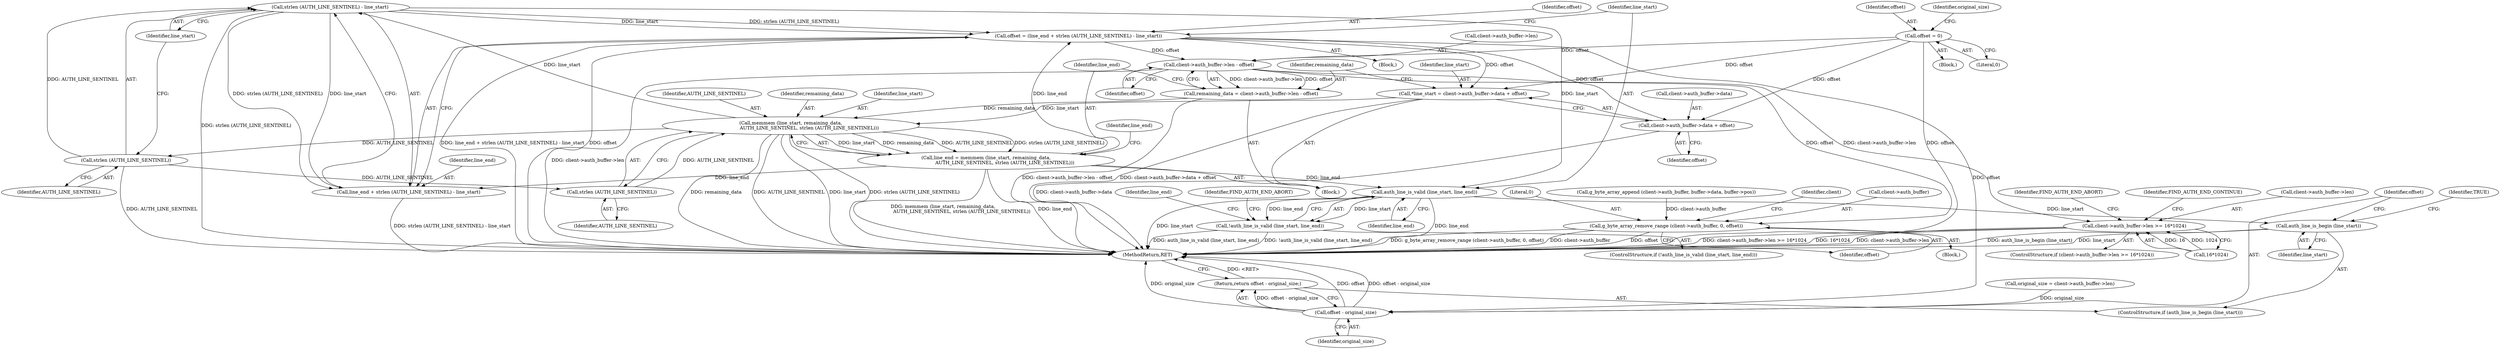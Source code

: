 digraph "0_flatpak_52346bf187b5a7f1c0fe9075b328b7ad6abe78f6@API" {
"1000170" [label="(Call,strlen (AUTH_LINE_SENTINEL) - line_start)"];
"1000171" [label="(Call,strlen (AUTH_LINE_SENTINEL))"];
"1000157" [label="(Call,memmem (line_start, remaining_data,\n                         AUTH_LINE_SENTINEL, strlen (AUTH_LINE_SENTINEL)))"];
"1000135" [label="(Call,*line_start = client->auth_buffer->data + offset)"];
"1000166" [label="(Call,offset = (line_end + strlen (AUTH_LINE_SENTINEL) - line_start))"];
"1000155" [label="(Call,line_end = memmem (line_start, remaining_data,\n                         AUTH_LINE_SENTINEL, strlen (AUTH_LINE_SENTINEL)))"];
"1000170" [label="(Call,strlen (AUTH_LINE_SENTINEL) - line_start)"];
"1000110" [label="(Call,offset = 0)"];
"1000145" [label="(Call,remaining_data = client->auth_buffer->len - offset)"];
"1000147" [label="(Call,client->auth_buffer->len - offset)"];
"1000161" [label="(Call,strlen (AUTH_LINE_SENTINEL))"];
"1000168" [label="(Call,line_end + strlen (AUTH_LINE_SENTINEL) - line_start)"];
"1000176" [label="(Call,auth_line_is_valid (line_start, line_end))"];
"1000175" [label="(Call,!auth_line_is_valid (line_start, line_end))"];
"1000186" [label="(Call,auth_line_is_begin (line_start))"];
"1000137" [label="(Call,client->auth_buffer->data + offset)"];
"1000194" [label="(Call,g_byte_array_remove_range (client->auth_buffer, 0, offset))"];
"1000201" [label="(Call,client->auth_buffer->len >= 16*1024)"];
"1000189" [label="(Call,offset - original_size)"];
"1000188" [label="(Return,return offset - original_size;)"];
"1000173" [label="(Identifier,line_start)"];
"1000133" [label="(Block,)"];
"1000190" [label="(Identifier,offset)"];
"1000161" [label="(Call,strlen (AUTH_LINE_SENTINEL))"];
"1000143" [label="(Identifier,offset)"];
"1000177" [label="(Identifier,line_start)"];
"1000194" [label="(Call,g_byte_array_remove_range (client->auth_buffer, 0, offset))"];
"1000204" [label="(Identifier,client)"];
"1000156" [label="(Identifier,line_end)"];
"1000114" [label="(Call,original_size = client->auth_buffer->len)"];
"1000137" [label="(Call,client->auth_buffer->data + offset)"];
"1000168" [label="(Call,line_end + strlen (AUTH_LINE_SENTINEL) - line_start)"];
"1000200" [label="(ControlStructure,if (client->auth_buffer->len >= 16*1024))"];
"1000186" [label="(Call,auth_line_is_begin (line_start))"];
"1000195" [label="(Call,client->auth_buffer)"];
"1000155" [label="(Call,line_end = memmem (line_start, remaining_data,\n                         AUTH_LINE_SENTINEL, strlen (AUTH_LINE_SENTINEL)))"];
"1000166" [label="(Call,offset = (line_end + strlen (AUTH_LINE_SENTINEL) - line_start))"];
"1000115" [label="(Identifier,original_size)"];
"1000164" [label="(Identifier,line_end)"];
"1000174" [label="(ControlStructure,if (!auth_line_is_valid (line_start, line_end)))"];
"1000159" [label="(Identifier,remaining_data)"];
"1000198" [label="(Literal,0)"];
"1000191" [label="(Identifier,original_size)"];
"1000110" [label="(Call,offset = 0)"];
"1000162" [label="(Identifier,AUTH_LINE_SENTINEL)"];
"1000187" [label="(Identifier,line_start)"];
"1000145" [label="(Call,remaining_data = client->auth_buffer->len - offset)"];
"1000171" [label="(Call,strlen (AUTH_LINE_SENTINEL))"];
"1000211" [label="(Identifier,FIND_AUTH_END_ABORT)"];
"1000214" [label="(MethodReturn,RET)"];
"1000157" [label="(Call,memmem (line_start, remaining_data,\n                         AUTH_LINE_SENTINEL, strlen (AUTH_LINE_SENTINEL)))"];
"1000108" [label="(Block,)"];
"1000183" [label="(Identifier,line_end)"];
"1000178" [label="(Identifier,line_end)"];
"1000138" [label="(Call,client->auth_buffer->data)"];
"1000207" [label="(Call,16*1024)"];
"1000201" [label="(Call,client->auth_buffer->len >= 16*1024)"];
"1000189" [label="(Call,offset - original_size)"];
"1000176" [label="(Call,auth_line_is_valid (line_start, line_end))"];
"1000213" [label="(Identifier,FIND_AUTH_END_CONTINUE)"];
"1000170" [label="(Call,strlen (AUTH_LINE_SENTINEL) - line_start)"];
"1000135" [label="(Call,*line_start = client->auth_buffer->data + offset)"];
"1000146" [label="(Identifier,remaining_data)"];
"1000121" [label="(Call,g_byte_array_append (client->auth_buffer, buffer->data, buffer->pos))"];
"1000112" [label="(Literal,0)"];
"1000111" [label="(Identifier,offset)"];
"1000158" [label="(Identifier,line_start)"];
"1000175" [label="(Call,!auth_line_is_valid (line_start, line_end))"];
"1000148" [label="(Call,client->auth_buffer->len)"];
"1000180" [label="(Identifier,FIND_AUTH_END_ABORT)"];
"1000153" [label="(Identifier,offset)"];
"1000132" [label="(Identifier,TRUE)"];
"1000188" [label="(Return,return offset - original_size;)"];
"1000172" [label="(Identifier,AUTH_LINE_SENTINEL)"];
"1000160" [label="(Identifier,AUTH_LINE_SENTINEL)"];
"1000147" [label="(Call,client->auth_buffer->len - offset)"];
"1000193" [label="(Block,)"];
"1000202" [label="(Call,client->auth_buffer->len)"];
"1000167" [label="(Identifier,offset)"];
"1000185" [label="(ControlStructure,if (auth_line_is_begin (line_start)))"];
"1000199" [label="(Identifier,offset)"];
"1000169" [label="(Identifier,line_end)"];
"1000165" [label="(Block,)"];
"1000136" [label="(Identifier,line_start)"];
"1000170" -> "1000168"  [label="AST: "];
"1000170" -> "1000173"  [label="CFG: "];
"1000171" -> "1000170"  [label="AST: "];
"1000173" -> "1000170"  [label="AST: "];
"1000168" -> "1000170"  [label="CFG: "];
"1000170" -> "1000214"  [label="DDG: strlen (AUTH_LINE_SENTINEL)"];
"1000170" -> "1000166"  [label="DDG: strlen (AUTH_LINE_SENTINEL)"];
"1000170" -> "1000166"  [label="DDG: line_start"];
"1000170" -> "1000168"  [label="DDG: strlen (AUTH_LINE_SENTINEL)"];
"1000170" -> "1000168"  [label="DDG: line_start"];
"1000171" -> "1000170"  [label="DDG: AUTH_LINE_SENTINEL"];
"1000157" -> "1000170"  [label="DDG: line_start"];
"1000170" -> "1000176"  [label="DDG: line_start"];
"1000171" -> "1000172"  [label="CFG: "];
"1000172" -> "1000171"  [label="AST: "];
"1000173" -> "1000171"  [label="CFG: "];
"1000171" -> "1000214"  [label="DDG: AUTH_LINE_SENTINEL"];
"1000171" -> "1000161"  [label="DDG: AUTH_LINE_SENTINEL"];
"1000157" -> "1000171"  [label="DDG: AUTH_LINE_SENTINEL"];
"1000157" -> "1000155"  [label="AST: "];
"1000157" -> "1000161"  [label="CFG: "];
"1000158" -> "1000157"  [label="AST: "];
"1000159" -> "1000157"  [label="AST: "];
"1000160" -> "1000157"  [label="AST: "];
"1000161" -> "1000157"  [label="AST: "];
"1000155" -> "1000157"  [label="CFG: "];
"1000157" -> "1000214"  [label="DDG: remaining_data"];
"1000157" -> "1000214"  [label="DDG: AUTH_LINE_SENTINEL"];
"1000157" -> "1000214"  [label="DDG: line_start"];
"1000157" -> "1000214"  [label="DDG: strlen (AUTH_LINE_SENTINEL)"];
"1000157" -> "1000155"  [label="DDG: line_start"];
"1000157" -> "1000155"  [label="DDG: remaining_data"];
"1000157" -> "1000155"  [label="DDG: AUTH_LINE_SENTINEL"];
"1000157" -> "1000155"  [label="DDG: strlen (AUTH_LINE_SENTINEL)"];
"1000135" -> "1000157"  [label="DDG: line_start"];
"1000145" -> "1000157"  [label="DDG: remaining_data"];
"1000161" -> "1000157"  [label="DDG: AUTH_LINE_SENTINEL"];
"1000135" -> "1000133"  [label="AST: "];
"1000135" -> "1000137"  [label="CFG: "];
"1000136" -> "1000135"  [label="AST: "];
"1000137" -> "1000135"  [label="AST: "];
"1000146" -> "1000135"  [label="CFG: "];
"1000135" -> "1000214"  [label="DDG: client->auth_buffer->data + offset"];
"1000166" -> "1000135"  [label="DDG: offset"];
"1000110" -> "1000135"  [label="DDG: offset"];
"1000166" -> "1000165"  [label="AST: "];
"1000166" -> "1000168"  [label="CFG: "];
"1000167" -> "1000166"  [label="AST: "];
"1000168" -> "1000166"  [label="AST: "];
"1000177" -> "1000166"  [label="CFG: "];
"1000166" -> "1000214"  [label="DDG: line_end + strlen (AUTH_LINE_SENTINEL) - line_start"];
"1000166" -> "1000214"  [label="DDG: offset"];
"1000166" -> "1000137"  [label="DDG: offset"];
"1000166" -> "1000147"  [label="DDG: offset"];
"1000155" -> "1000166"  [label="DDG: line_end"];
"1000166" -> "1000189"  [label="DDG: offset"];
"1000155" -> "1000133"  [label="AST: "];
"1000156" -> "1000155"  [label="AST: "];
"1000164" -> "1000155"  [label="CFG: "];
"1000155" -> "1000214"  [label="DDG: memmem (line_start, remaining_data,\n                         AUTH_LINE_SENTINEL, strlen (AUTH_LINE_SENTINEL))"];
"1000155" -> "1000214"  [label="DDG: line_end"];
"1000155" -> "1000168"  [label="DDG: line_end"];
"1000155" -> "1000176"  [label="DDG: line_end"];
"1000110" -> "1000108"  [label="AST: "];
"1000110" -> "1000112"  [label="CFG: "];
"1000111" -> "1000110"  [label="AST: "];
"1000112" -> "1000110"  [label="AST: "];
"1000115" -> "1000110"  [label="CFG: "];
"1000110" -> "1000214"  [label="DDG: offset"];
"1000110" -> "1000137"  [label="DDG: offset"];
"1000110" -> "1000147"  [label="DDG: offset"];
"1000145" -> "1000133"  [label="AST: "];
"1000145" -> "1000147"  [label="CFG: "];
"1000146" -> "1000145"  [label="AST: "];
"1000147" -> "1000145"  [label="AST: "];
"1000156" -> "1000145"  [label="CFG: "];
"1000145" -> "1000214"  [label="DDG: client->auth_buffer->len - offset"];
"1000147" -> "1000145"  [label="DDG: client->auth_buffer->len"];
"1000147" -> "1000145"  [label="DDG: offset"];
"1000147" -> "1000153"  [label="CFG: "];
"1000148" -> "1000147"  [label="AST: "];
"1000153" -> "1000147"  [label="AST: "];
"1000147" -> "1000214"  [label="DDG: client->auth_buffer->len"];
"1000147" -> "1000194"  [label="DDG: offset"];
"1000147" -> "1000201"  [label="DDG: client->auth_buffer->len"];
"1000161" -> "1000162"  [label="CFG: "];
"1000162" -> "1000161"  [label="AST: "];
"1000169" -> "1000168"  [label="AST: "];
"1000168" -> "1000214"  [label="DDG: strlen (AUTH_LINE_SENTINEL) - line_start"];
"1000176" -> "1000175"  [label="AST: "];
"1000176" -> "1000178"  [label="CFG: "];
"1000177" -> "1000176"  [label="AST: "];
"1000178" -> "1000176"  [label="AST: "];
"1000175" -> "1000176"  [label="CFG: "];
"1000176" -> "1000214"  [label="DDG: line_end"];
"1000176" -> "1000214"  [label="DDG: line_start"];
"1000176" -> "1000175"  [label="DDG: line_start"];
"1000176" -> "1000175"  [label="DDG: line_end"];
"1000176" -> "1000186"  [label="DDG: line_start"];
"1000175" -> "1000174"  [label="AST: "];
"1000180" -> "1000175"  [label="CFG: "];
"1000183" -> "1000175"  [label="CFG: "];
"1000175" -> "1000214"  [label="DDG: auth_line_is_valid (line_start, line_end)"];
"1000175" -> "1000214"  [label="DDG: !auth_line_is_valid (line_start, line_end)"];
"1000186" -> "1000185"  [label="AST: "];
"1000186" -> "1000187"  [label="CFG: "];
"1000187" -> "1000186"  [label="AST: "];
"1000132" -> "1000186"  [label="CFG: "];
"1000190" -> "1000186"  [label="CFG: "];
"1000186" -> "1000214"  [label="DDG: auth_line_is_begin (line_start)"];
"1000186" -> "1000214"  [label="DDG: line_start"];
"1000137" -> "1000143"  [label="CFG: "];
"1000138" -> "1000137"  [label="AST: "];
"1000143" -> "1000137"  [label="AST: "];
"1000137" -> "1000214"  [label="DDG: client->auth_buffer->data"];
"1000194" -> "1000193"  [label="AST: "];
"1000194" -> "1000199"  [label="CFG: "];
"1000195" -> "1000194"  [label="AST: "];
"1000198" -> "1000194"  [label="AST: "];
"1000199" -> "1000194"  [label="AST: "];
"1000204" -> "1000194"  [label="CFG: "];
"1000194" -> "1000214"  [label="DDG: offset"];
"1000194" -> "1000214"  [label="DDG: g_byte_array_remove_range (client->auth_buffer, 0, offset)"];
"1000194" -> "1000214"  [label="DDG: client->auth_buffer"];
"1000121" -> "1000194"  [label="DDG: client->auth_buffer"];
"1000201" -> "1000200"  [label="AST: "];
"1000201" -> "1000207"  [label="CFG: "];
"1000202" -> "1000201"  [label="AST: "];
"1000207" -> "1000201"  [label="AST: "];
"1000211" -> "1000201"  [label="CFG: "];
"1000213" -> "1000201"  [label="CFG: "];
"1000201" -> "1000214"  [label="DDG: 16*1024"];
"1000201" -> "1000214"  [label="DDG: client->auth_buffer->len"];
"1000201" -> "1000214"  [label="DDG: client->auth_buffer->len >= 16*1024"];
"1000207" -> "1000201"  [label="DDG: 16"];
"1000207" -> "1000201"  [label="DDG: 1024"];
"1000189" -> "1000188"  [label="AST: "];
"1000189" -> "1000191"  [label="CFG: "];
"1000190" -> "1000189"  [label="AST: "];
"1000191" -> "1000189"  [label="AST: "];
"1000188" -> "1000189"  [label="CFG: "];
"1000189" -> "1000214"  [label="DDG: offset"];
"1000189" -> "1000214"  [label="DDG: offset - original_size"];
"1000189" -> "1000214"  [label="DDG: original_size"];
"1000189" -> "1000188"  [label="DDG: offset - original_size"];
"1000114" -> "1000189"  [label="DDG: original_size"];
"1000188" -> "1000185"  [label="AST: "];
"1000214" -> "1000188"  [label="CFG: "];
"1000188" -> "1000214"  [label="DDG: <RET>"];
}
